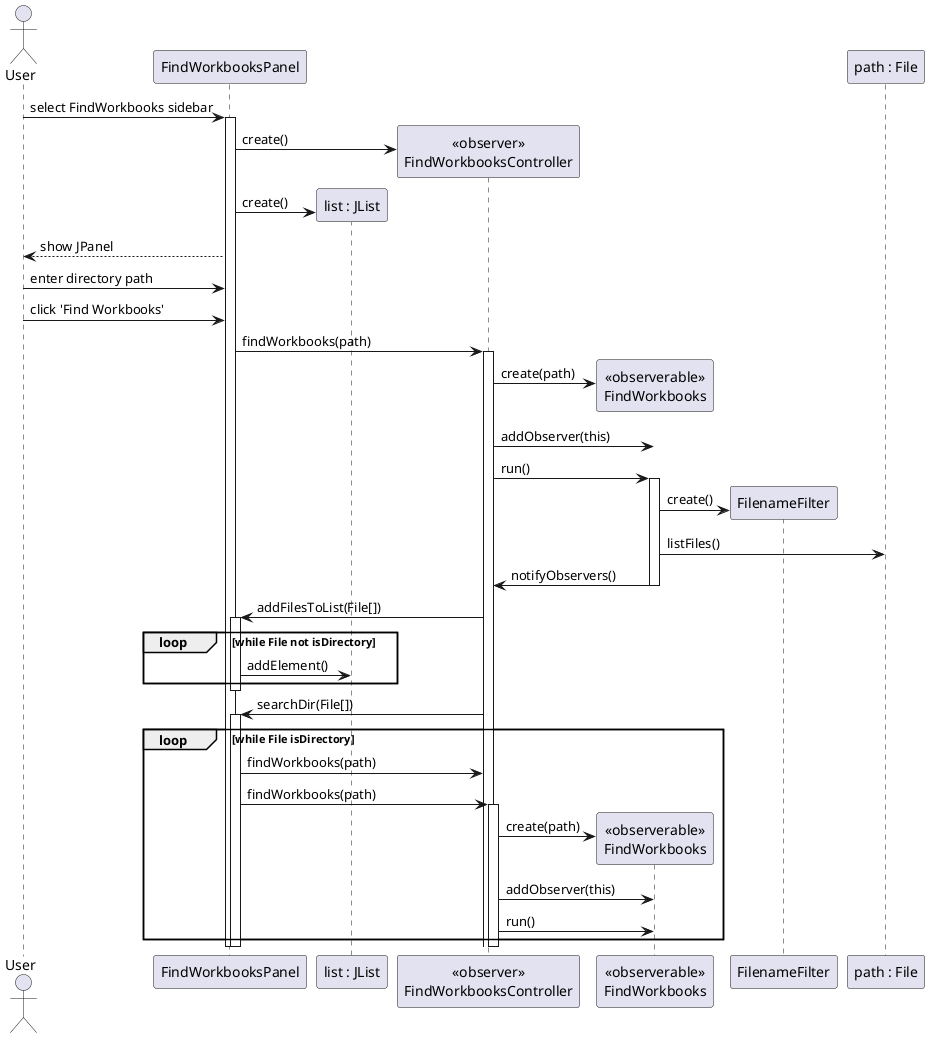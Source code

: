 @startuml doc-files/ipc02_1_design_find_workbooks_SD.png

actor User
participant "FindWorkbooksPanel" as fwPanel
participant "list : JList" as JL
participant "<<observer>>\nFindWorkbooksController" as fwCtrl
participant "<<observerable>>\nFindWorkbooks" as fw
participant "FilenameFilter" as fFilter
participant "path : File" as path

User -> fwPanel : select FindWorkbooks sidebar
activate fwPanel
    create fwCtrl
    fwPanel -> fwCtrl : create()
    create JL
    fwPanel -> JL : create()
    fwPanel --> User : show JPanel
    User -> fwPanel : enter directory path
    User -> fwPanel : click 'Find Workbooks'
    fwPanel -> fwCtrl : findWorkbooks(path)
    activate fwCtrl
        create fw
        fwCtrl -> fw : create(path)
        fwCtrl -> fw : addObserver(this)
        fwCtrl -> fw : run()
        activate fw
            create fFilter
            fw -> fFilter : create()
            fw -> path : listFiles()
            fw -> fwCtrl : notifyObservers()
        deactivate fw
        fwCtrl -> fwPanel : addFilesToList(File[])
        activate fwPanel
        loop while File not isDirectory
            fwPanel -> JL : addElement()
        end
        deactivate fwPanel
        fwCtrl -> fwPanel : searchDir(File[])
        activate fwPanel
        loop while File isDirectory
            fwPanel -> fwCtrl : findWorkbooks(path)
            fwPanel -> fwCtrl : findWorkbooks(path)
            activate fwCtrl
                create fw
                fwCtrl -> fw : create(path)
                fwCtrl -> fw : addObserver(this)
                fwCtrl -> fw : run()
            deactivate fw
            end
        deactivate fwPanel
    deactivate fwCtrl
deactivate fwPanel

@enduml
